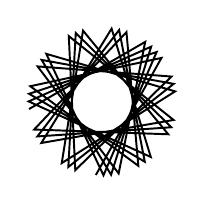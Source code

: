 % auteur du logo : Kristin Dubrow
% version tikz : Kroum Tzanev
% date : 23 janvier 2015

\begin{tikzpicture}
  % =========== LOGO ===========
  \begin{scope}[scale=.935,rotate=-95,line width=.7pt]
    \draw (0:1) foreach \i in {1,...,35} {--(\i*131.45:1)};
  \end{scope}
\end{tikzpicture}
